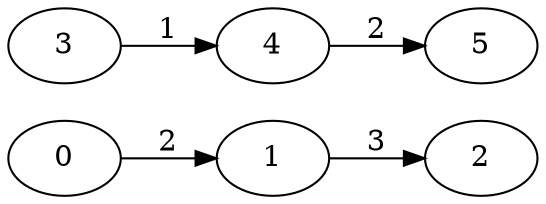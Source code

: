 digraph G {
 rankdir=LR;
 0 [label="0"];
 1 [label="1"];
 2 [label="2"];
 3 [label="3"];
 4 [label="4"];
 5 [label="5"];
 0 -> 1 [label="2"];
 1 -> 2 [label="3"];
 3 -> 4 [label="1"];
 4 -> 5 [label="2"];
}
